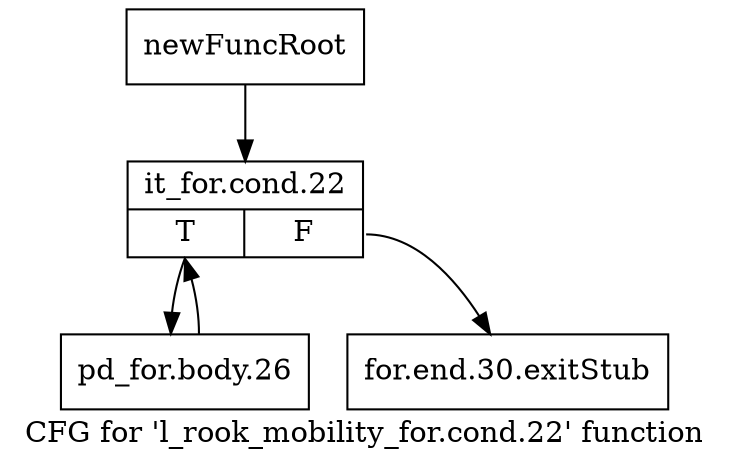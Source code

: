 digraph "CFG for 'l_rook_mobility_for.cond.22' function" {
	label="CFG for 'l_rook_mobility_for.cond.22' function";

	Node0xff59c0 [shape=record,label="{newFuncRoot}"];
	Node0xff59c0 -> Node0xff5a60;
	Node0xff5a10 [shape=record,label="{for.end.30.exitStub}"];
	Node0xff5a60 [shape=record,label="{it_for.cond.22|{<s0>T|<s1>F}}"];
	Node0xff5a60:s0 -> Node0xff5ab0;
	Node0xff5a60:s1 -> Node0xff5a10;
	Node0xff5ab0 [shape=record,label="{pd_for.body.26}"];
	Node0xff5ab0 -> Node0xff5a60;
}
